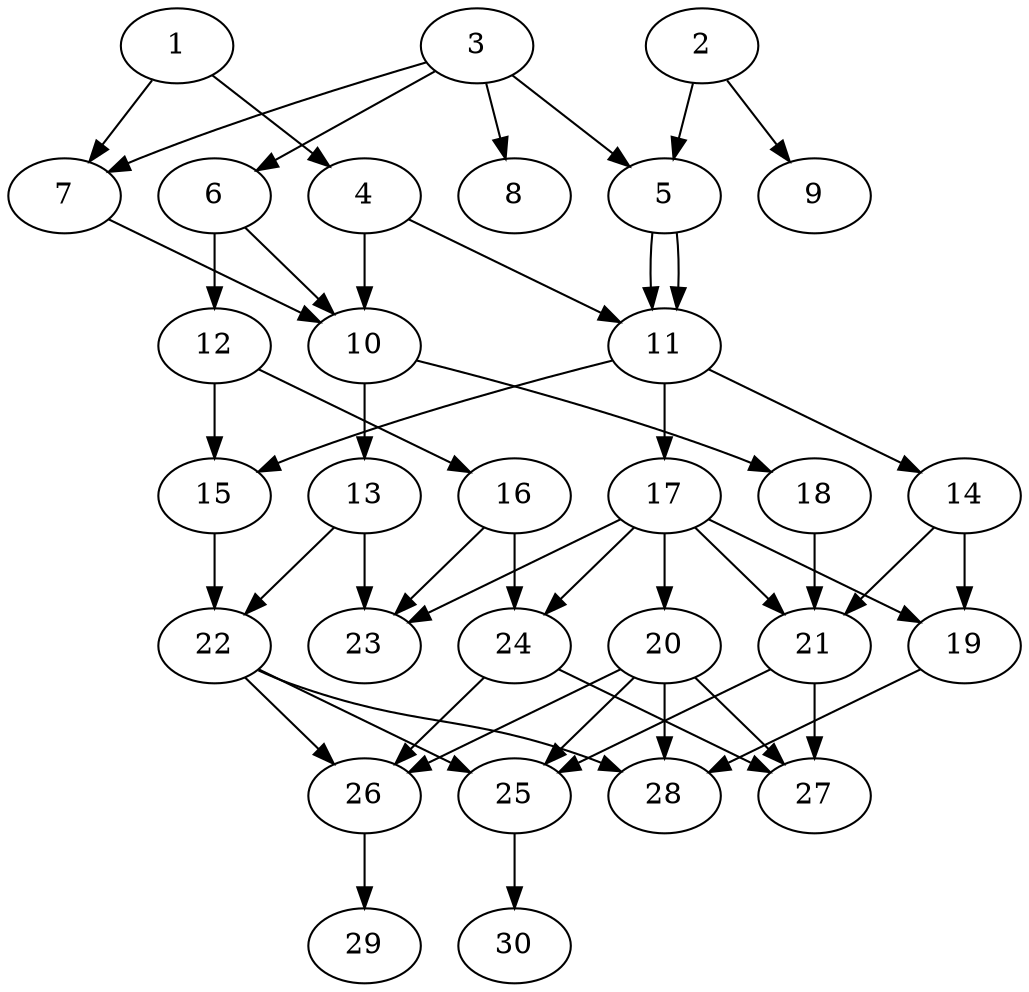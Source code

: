 // DAG automatically generated by daggen at Fri Jul 29 10:40:30 2022
// daggen.exe --dot -n 30 --ccr 0.5 --fat 0.5 --regular 0.5 --density 0.5 -o data\30/random_30_16.gv 
digraph G {
  1 [compute_size="949153571036", trans_size="428798", result_size="1024", ram="42424256",alpha="0.16"]
  1 -> 4 [size ="1024"]
  1 -> 7 [size ="1024"]
  2 [compute_size="42726965248", trans_size="1013954", result_size="70656", ram="14824640",alpha="0.01"]
  2 -> 5 [size ="70656"]
  2 -> 9 [size ="70656"]
  3 [compute_size="7101972480", trans_size="960726", result_size="74752", ram="925040",alpha="0.10"]
  3 -> 5 [size ="74752"]
  3 -> 6 [size ="74752"]
  3 -> 7 [size ="74752"]
  3 -> 8 [size ="74752"]
  4 [compute_size="15249746202", trans_size="59079", result_size="29696", ram="19036496",alpha="0.05"]
  4 -> 10 [size ="29696"]
  4 -> 11 [size ="29696"]
  5 [compute_size="12426137600", trans_size="404406", result_size="1024", ram="11317664",alpha="0.19"]
  5 -> 11 [size ="1024"]
  5 -> 11 [size ="1024"]
  6 [compute_size="21966094336", trans_size="421285", result_size="91136", ram="9722576",alpha="0.02"]
  6 -> 10 [size ="91136"]
  6 -> 12 [size ="91136"]
  7 [compute_size="68719476736", trans_size="271128", result_size="74752", ram="45246944",alpha="0.07"]
  7 -> 10 [size ="74752"]
  8 [compute_size="2384252928", trans_size="836975", result_size="0", ram="20858096",alpha="0.08"]
  9 [compute_size="3222306816", trans_size="1010693", result_size="0", ram="593984",alpha="0.15"]
  10 [compute_size="13910409216", trans_size="719362", result_size="13312", ram="29993024",alpha="0.12"]
  10 -> 13 [size ="13312"]
  10 -> 18 [size ="13312"]
  11 [compute_size="433895696265", trans_size="670514", result_size="9216", ram="11110160",alpha="0.06"]
  11 -> 14 [size ="9216"]
  11 -> 15 [size ="9216"]
  11 -> 17 [size ="9216"]
  12 [compute_size="231928233984", trans_size="921980", result_size="13312", ram="6991760",alpha="0.11"]
  12 -> 15 [size ="13312"]
  12 -> 16 [size ="13312"]
  13 [compute_size="6806976512", trans_size="979332", result_size="9216", ram="15703760",alpha="0.02"]
  13 -> 22 [size ="9216"]
  13 -> 23 [size ="9216"]
  14 [compute_size="68719476736", trans_size="92774", result_size="74752", ram="47231696",alpha="0.18"]
  14 -> 19 [size ="74752"]
  14 -> 21 [size ="74752"]
  15 [compute_size="68719476736", trans_size="985470", result_size="74752", ram="35833232",alpha="0.15"]
  15 -> 22 [size ="74752"]
  16 [compute_size="5817958400", trans_size="531801", result_size="1024", ram="26389424",alpha="0.02"]
  16 -> 23 [size ="1024"]
  16 -> 24 [size ="1024"]
  17 [compute_size="68719476736", trans_size="804143", result_size="74752", ram="40206656",alpha="0.04"]
  17 -> 19 [size ="74752"]
  17 -> 20 [size ="74752"]
  17 -> 21 [size ="74752"]
  17 -> 23 [size ="74752"]
  17 -> 24 [size ="74752"]
  18 [compute_size="945700795878", trans_size="277618", result_size="54272", ram="4710800",alpha="0.01"]
  18 -> 21 [size ="54272"]
  19 [compute_size="1220231168", trans_size="841163", result_size="70656", ram="14756528",alpha="0.15"]
  19 -> 28 [size ="70656"]
  20 [compute_size="40495874428", trans_size="1047809", result_size="29696", ram="39352880",alpha="0.08"]
  20 -> 25 [size ="29696"]
  20 -> 26 [size ="29696"]
  20 -> 27 [size ="29696"]
  20 -> 28 [size ="29696"]
  21 [compute_size="28991029248", trans_size="192005", result_size="29696", ram="51383360",alpha="0.01"]
  21 -> 25 [size ="29696"]
  21 -> 27 [size ="29696"]
  22 [compute_size="11678873600", trans_size="378479", result_size="1024", ram="9784352",alpha="0.07"]
  22 -> 25 [size ="1024"]
  22 -> 26 [size ="1024"]
  22 -> 28 [size ="1024"]
  23 [compute_size="1595777024", trans_size="534487", result_size="0", ram="35334272",alpha="0.10"]
  24 [compute_size="236538543173", trans_size="730967", result_size="13312", ram="35340608",alpha="0.07"]
  24 -> 26 [size ="13312"]
  24 -> 27 [size ="13312"]
  25 [compute_size="190638878098", trans_size="358211", result_size="1024", ram="42332384",alpha="0.06"]
  25 -> 30 [size ="1024"]
  26 [compute_size="27921604608", trans_size="768018", result_size="54272", ram="13741184",alpha="0.00"]
  26 -> 29 [size ="54272"]
  27 [compute_size="231928233984", trans_size="514410", result_size="0", ram="39143792",alpha="0.02"]
  28 [compute_size="368293445632", trans_size="519973", result_size="0", ram="1533296",alpha="0.02"]
  29 [compute_size="759582720", trans_size="691773", result_size="0", ram="50567600",alpha="0.11"]
  30 [compute_size="8496807936", trans_size="308659", result_size="0", ram="17200640",alpha="0.16"]
}
